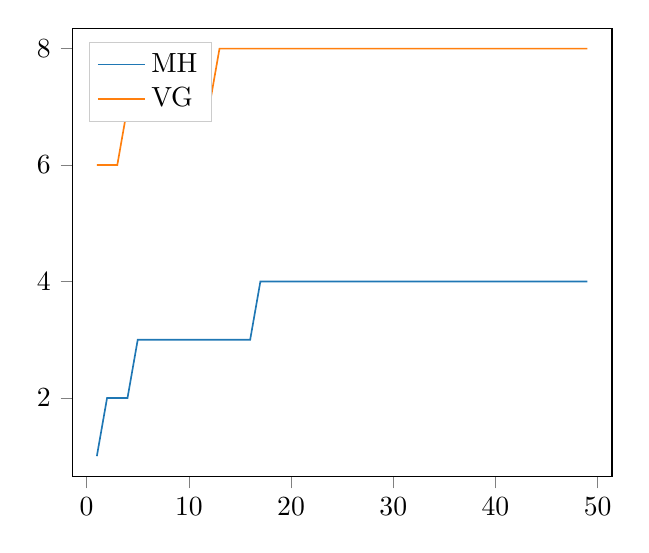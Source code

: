 % This file was created by matplotlib2tikz v0.6.14.
\begin{tikzpicture}

\definecolor{color1}{rgb}{1,0.498,0.055}
\definecolor{color0}{rgb}{0.122,0.467,0.706}

\begin{axis}[
xmin=-1.4, xmax=51.4,
ymin=0.65, ymax=8.35,
tick align=outside,
tick pos=left,
x grid style={lightgray!92.026!black},
y grid style={lightgray!92.026!black},
legend entries={{MH},{VG}},
legend cell align={left},
legend style={at={(0.03,0.97)}, anchor=north west, draw=white!80.0!black}
]
\addlegendimage{no markers, color0}
\addlegendimage{no markers, color1}
\addplot [semithick, color0]
table {%
0 -inf
1 1
2 2
3 2
4 2
5 3
6 3
7 3
8 3
9 3
10 3
11 3
12 3
13 3
14 3
15 3
16 3
17 4
18 4
19 4
20 4
21 4
22 4
23 4
24 4
25 4
26 4
27 4
28 4
29 4
30 4
31 4
32 4
33 4
34 4
35 4
36 4
37 4
38 4
39 4
40 4
41 4
42 4
43 4
44 4
45 4
46 4
47 4
48 4
49 4
};
\addplot [semithick, color1]
table {%
0 -inf
1 6
2 6
3 6
4 7
5 7
6 7
7 7
8 7
9 7
10 7
11 7
12 7
13 8
14 8
15 8
16 8
17 8
18 8
19 8
20 8
21 8
22 8
23 8
24 8
25 8
26 8
27 8
28 8
29 8
30 8
31 8
32 8
33 8
34 8
35 8
36 8
37 8
38 8
39 8
40 8
41 8
42 8
43 8
44 8
45 8
46 8
47 8
48 8
49 8
};
\end{axis}

\end{tikzpicture}